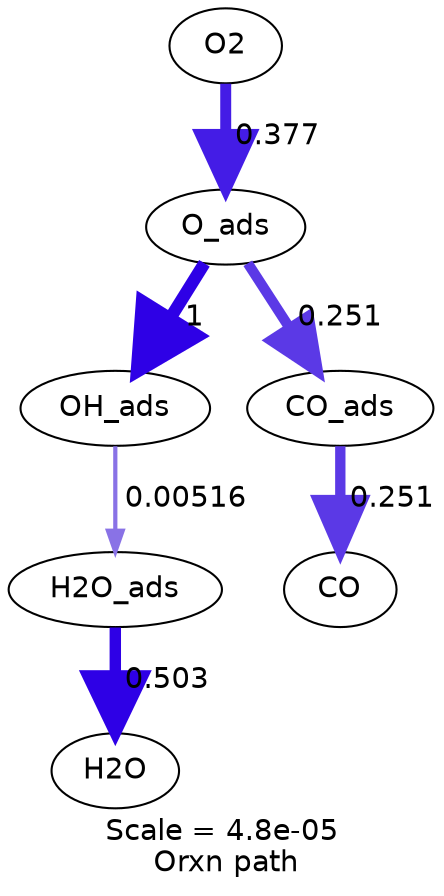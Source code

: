 digraph reaction_paths {
center=1;
s1 -> s18[fontname="Helvetica", style="setlinewidth(5.26)", arrowsize=2.63, color="0.7, 0.877, 0.9"
, label=" 0.377"];
s18 -> s11[fontname="Helvetica", style="setlinewidth(6)", arrowsize=3, color="0.7, 1.5, 0.9"
, label=" 1"];
s18 -> s12[fontname="Helvetica", style="setlinewidth(4.96)", arrowsize=2.48, color="0.7, 0.751, 0.9"
, label=" 0.251"];
s11 -> s10[fontname="Helvetica", style="setlinewidth(2.02)", arrowsize=1.01, color="0.7, 0.505, 0.9"
, label=" 0.00516"];
s10 -> s2[fontname="Helvetica", style="setlinewidth(5.48)", arrowsize=2.74, color="0.7, 1, 0.9"
, label=" 0.503"];
s12 -> s4[fontname="Helvetica", style="setlinewidth(4.96)", arrowsize=2.48, color="0.7, 0.751, 0.9"
, label=" 0.251"];
s1 [ fontname="Helvetica", label="O2"];
s2 [ fontname="Helvetica", label="H2O"];
s4 [ fontname="Helvetica", label="CO"];
s10 [ fontname="Helvetica", label="H2O_ads"];
s11 [ fontname="Helvetica", label="OH_ads"];
s12 [ fontname="Helvetica", label="CO_ads"];
s18 [ fontname="Helvetica", label="O_ads"];
 label = "Scale = 4.8e-05\l Orxn path";
 fontname = "Helvetica";
}
